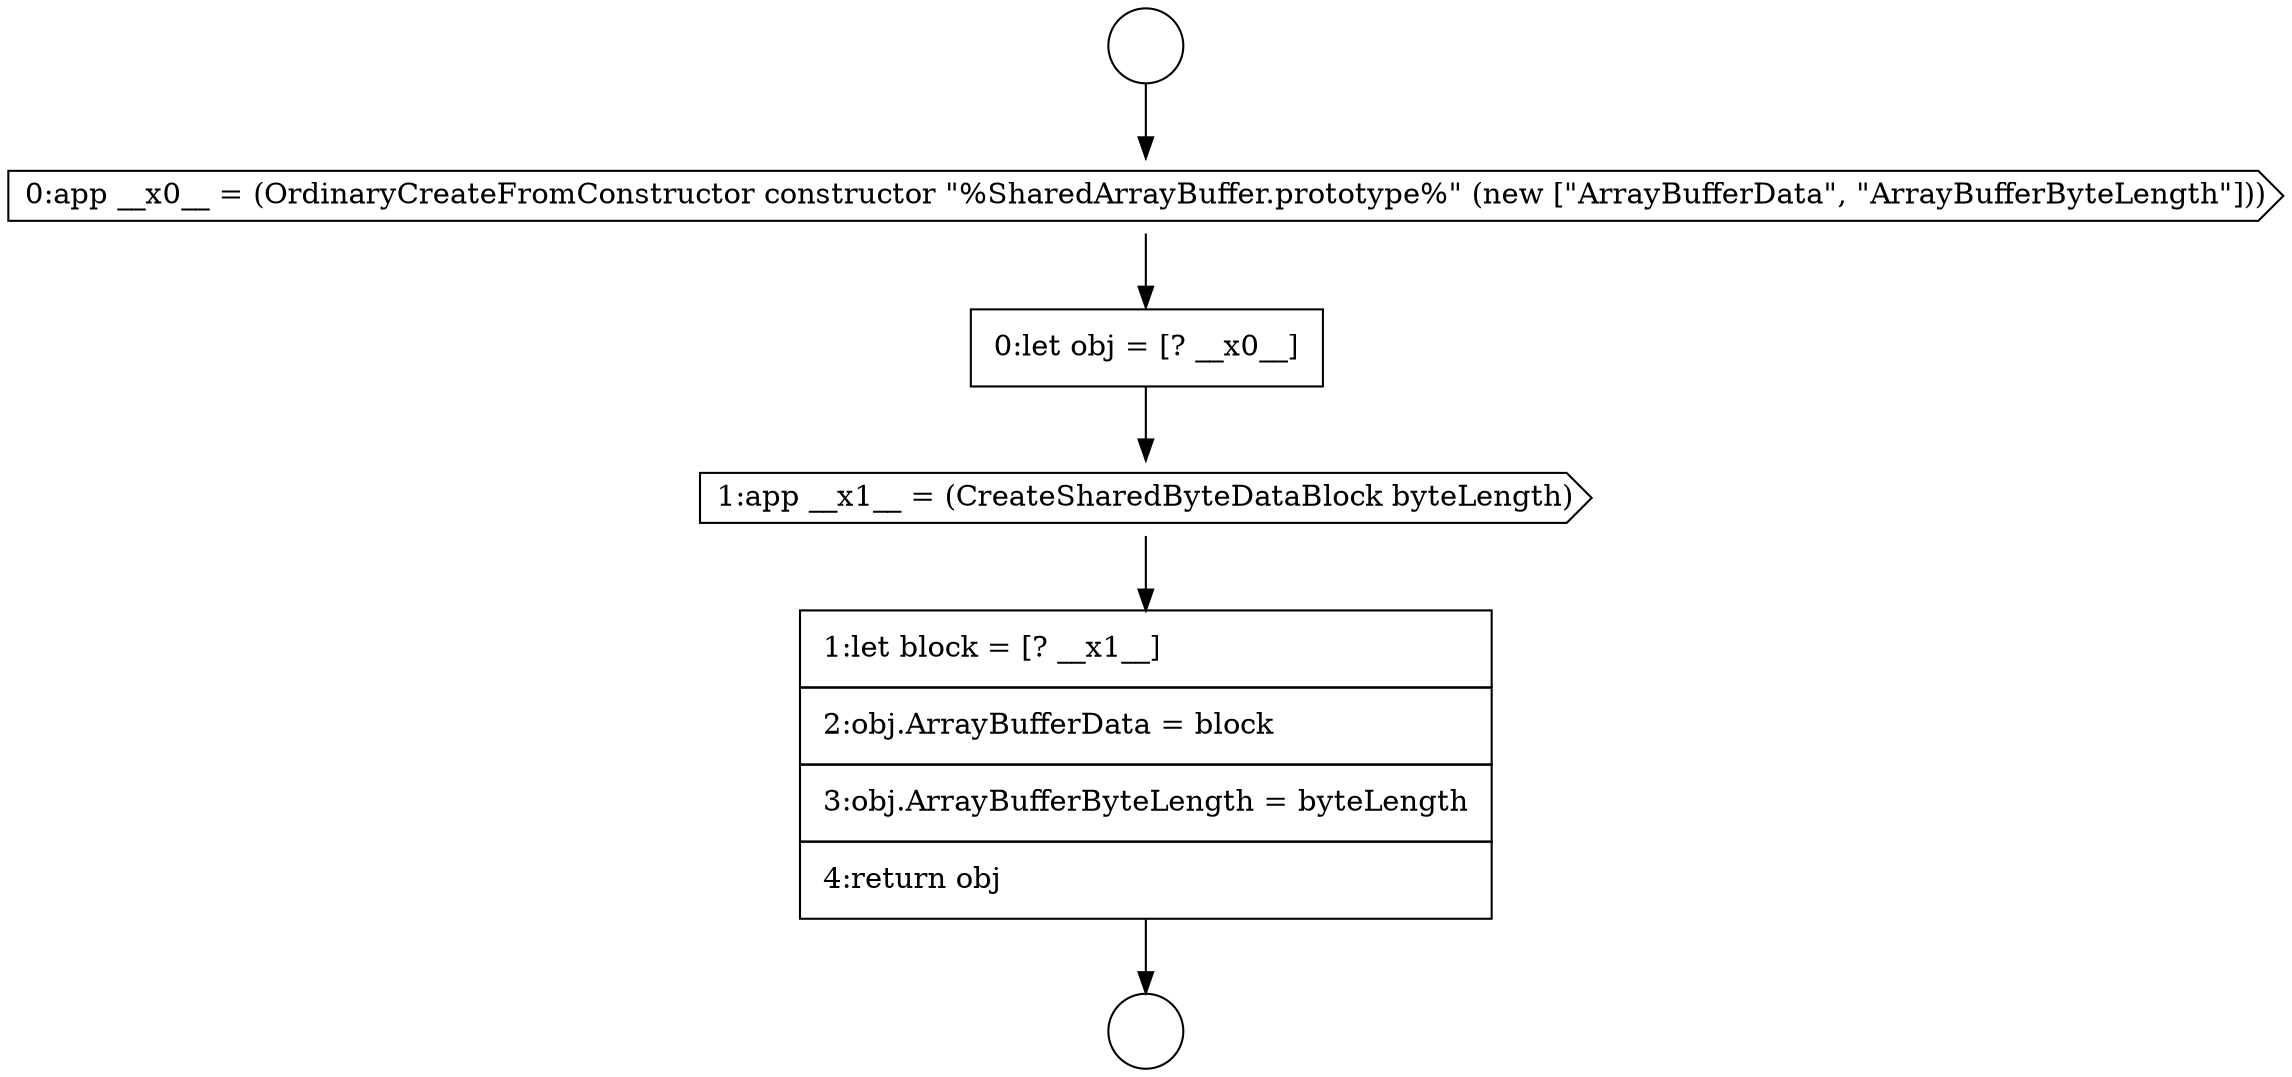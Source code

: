digraph {
  node17692 [shape=circle label=" " color="black" fillcolor="white" style=filled]
  node17695 [shape=cds, label=<<font color="black">1:app __x1__ = (CreateSharedByteDataBlock byteLength)</font>> color="black" fillcolor="white" style=filled]
  node17696 [shape=none, margin=0, label=<<font color="black">
    <table border="0" cellborder="1" cellspacing="0" cellpadding="10">
      <tr><td align="left">1:let block = [? __x1__]</td></tr>
      <tr><td align="left">2:obj.ArrayBufferData = block</td></tr>
      <tr><td align="left">3:obj.ArrayBufferByteLength = byteLength</td></tr>
      <tr><td align="left">4:return obj</td></tr>
    </table>
  </font>> color="black" fillcolor="white" style=filled]
  node17693 [shape=cds, label=<<font color="black">0:app __x0__ = (OrdinaryCreateFromConstructor constructor &quot;%SharedArrayBuffer.prototype%&quot; (new [&quot;ArrayBufferData&quot;, &quot;ArrayBufferByteLength&quot;]))</font>> color="black" fillcolor="white" style=filled]
  node17694 [shape=none, margin=0, label=<<font color="black">
    <table border="0" cellborder="1" cellspacing="0" cellpadding="10">
      <tr><td align="left">0:let obj = [? __x0__]</td></tr>
    </table>
  </font>> color="black" fillcolor="white" style=filled]
  node17691 [shape=circle label=" " color="black" fillcolor="white" style=filled]
  node17691 -> node17693 [ color="black"]
  node17695 -> node17696 [ color="black"]
  node17694 -> node17695 [ color="black"]
  node17696 -> node17692 [ color="black"]
  node17693 -> node17694 [ color="black"]
}
